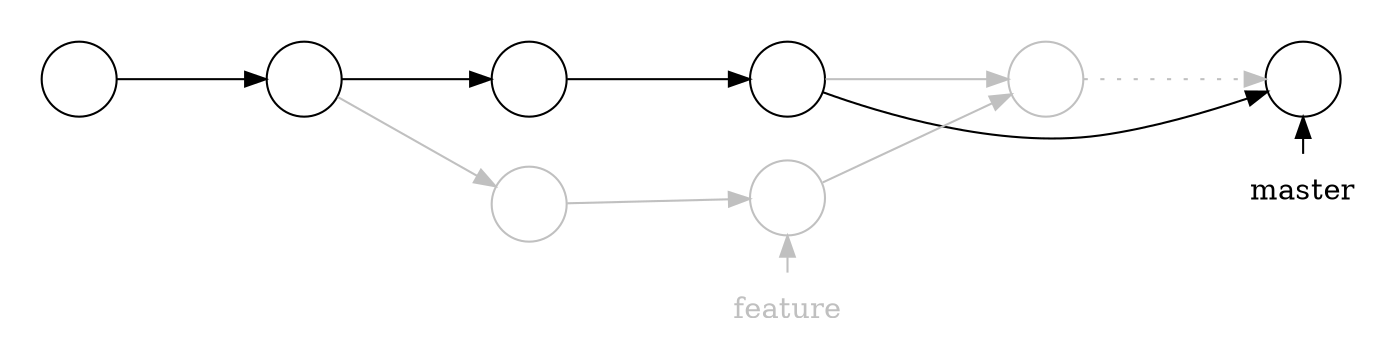 digraph G {
	rankdir="LR";
	graph [ranksep=1];
	node [label="",shape="circle"];

	subgraph cluster_m {
		m0 -> m1 -> m2 -> m3;
		m4 -> m5 [color="grey",style="dotted"];
		m3 -> m5 [constraint=false];
		m4 [color="grey"];
		m3 -> m4 [color="grey"];
		color="none";
	}
	subgraph cluster_b {
		node [color="grey"];
		edge [color="grey"];
		m1 -> b1 -> b2 -> m4;
		color="none";
	}
	{ rank=same; master -> m5 [constraint=false]; master [label="master",shape="none"] }
	{ rank=same; b2 -> feature [dir=back,constraint=false,color="grey"]; feature [label="feature",shape="none",color="grey",fontcolor="grey"] }
}
